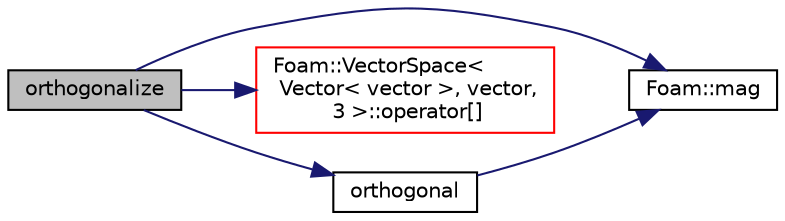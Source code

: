 digraph "orthogonalize"
{
  bgcolor="transparent";
  edge [fontname="Helvetica",fontsize="10",labelfontname="Helvetica",labelfontsize="10"];
  node [fontname="Helvetica",fontsize="10",shape=record];
  rankdir="LR";
  Node268 [label="orthogonalize",height=0.2,width=0.4,color="black", fillcolor="grey75", style="filled", fontcolor="black"];
  Node268 -> Node269 [color="midnightblue",fontsize="10",style="solid",fontname="Helvetica"];
  Node269 [label="Foam::mag",height=0.2,width=0.4,color="black",URL="$a21851.html#a929da2a3fdcf3dacbbe0487d3a330dae"];
  Node268 -> Node270 [color="midnightblue",fontsize="10",style="solid",fontname="Helvetica"];
  Node270 [label="Foam::VectorSpace\<\l Vector\< vector \>, vector,\l 3 \>::operator[]",height=0.2,width=0.4,color="red",URL="$a29813.html#ab115e5f485aee9d30b5582b967d071ed"];
  Node268 -> Node316 [color="midnightblue",fontsize="10",style="solid",fontname="Helvetica"];
  Node316 [label="orthogonal",height=0.2,width=0.4,color="black",URL="$a29737.html#af4ef02485ee1da8a8ab68199fdf8dc46",tooltip="Return the vector orthogonal to the two provided. "];
  Node316 -> Node269 [color="midnightblue",fontsize="10",style="solid",fontname="Helvetica"];
}
